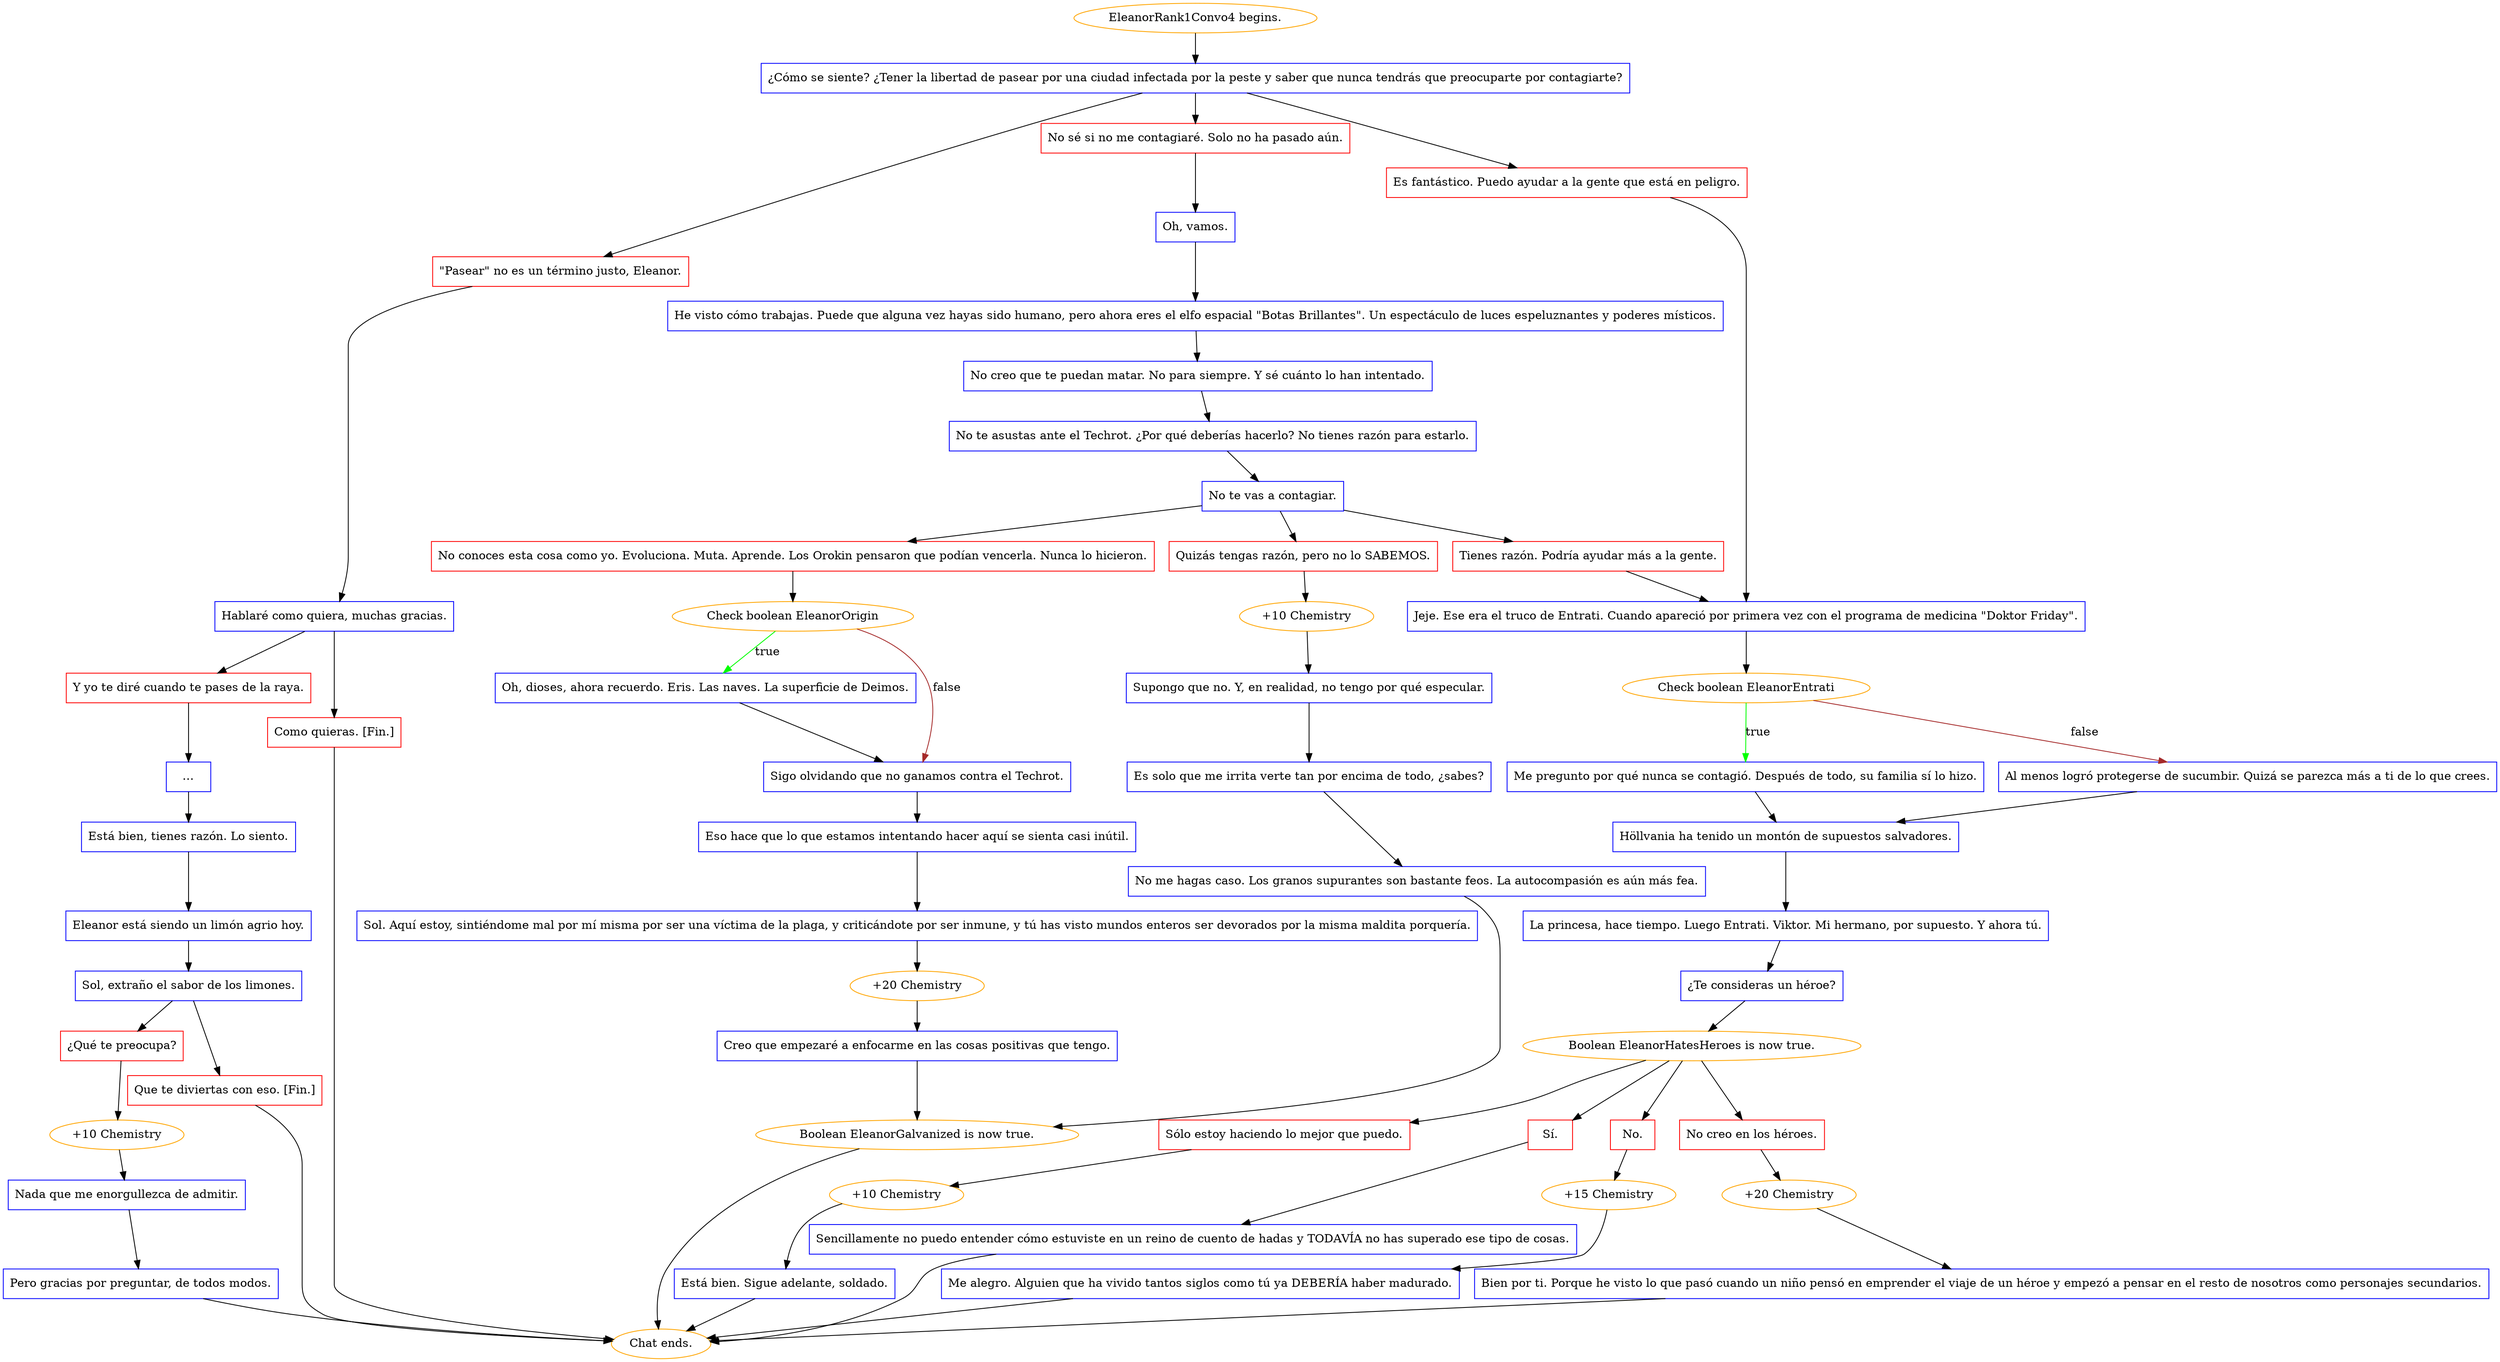digraph {
	"EleanorRank1Convo4 begins." [color=orange];
		"EleanorRank1Convo4 begins." -> j1250883659;
	j1250883659 [label="¿Cómo se siente? ¿Tener la libertad de pasear por una ciudad infectada por la peste y saber que nunca tendrás que preocuparte por contagiarte?",shape=box,color=blue];
		j1250883659 -> j897313194;
		j1250883659 -> j2367996631;
		j1250883659 -> j1051261743;
	j897313194 [label="\"Pasear\" no es un término justo, Eleanor.",shape=box,color=red];
		j897313194 -> j116851525;
	j2367996631 [label="No sé si no me contagiaré. Solo no ha pasado aún.",shape=box,color=red];
		j2367996631 -> j3616718150;
	j1051261743 [label="Es fantástico. Puedo ayudar a la gente que está en peligro.",shape=box,color=red];
		j1051261743 -> j2376974807;
	j116851525 [label="Hablaré como quiera, muchas gracias.",shape=box,color=blue];
		j116851525 -> j3791710;
		j116851525 -> j784141583;
	j3616718150 [label="Oh, vamos.",shape=box,color=blue];
		j3616718150 -> j2730369304;
	j2376974807 [label="Jeje. Ese era el truco de Entrati. Cuando apareció por primera vez con el programa de medicina \"Doktor Friday\".",shape=box,color=blue];
		j2376974807 -> j1926239255;
	j3791710 [label="Y yo te diré cuando te pases de la raya.",shape=box,color=red];
		j3791710 -> j1990823534;
	j784141583 [label="Como quieras. [Fin.]",shape=box,color=red];
		j784141583 -> "Chat ends.";
	j2730369304 [label="He visto cómo trabajas. Puede que alguna vez hayas sido humano, pero ahora eres el elfo espacial \"Botas Brillantes\". Un espectáculo de luces espeluznantes y poderes místicos.",shape=box,color=blue];
		j2730369304 -> j1219951849;
	j1926239255 [label="Check boolean EleanorEntrati",color=orange];
		j1926239255 -> j3188504671 [label=true,color=green];
		j1926239255 -> j10015493 [label=false,color=brown];
	j1990823534 [label="…",shape=box,color=blue];
		j1990823534 -> j4202587807;
	"Chat ends." [color=orange];
	j1219951849 [label="No creo que te puedan matar. No para siempre. Y sé cuánto lo han intentado.",shape=box,color=blue];
		j1219951849 -> j4129226933;
	j3188504671 [label="Me pregunto por qué nunca se contagió. Después de todo, su familia sí lo hizo.",shape=box,color=blue];
		j3188504671 -> j1377099758;
	j10015493 [label="Al menos logró protegerse de sucumbir. Quizá se parezca más a ti de lo que crees.",shape=box,color=blue];
		j10015493 -> j1377099758;
	j4202587807 [label="Está bien, tienes razón. Lo siento.",shape=box,color=blue];
		j4202587807 -> j3534623590;
	j4129226933 [label="No te asustas ante el Techrot. ¿Por qué deberías hacerlo? No tienes razón para estarlo.",shape=box,color=blue];
		j4129226933 -> j153666768;
	j1377099758 [label="Höllvania ha tenido un montón de supuestos salvadores.",shape=box,color=blue];
		j1377099758 -> j1753834799;
	j3534623590 [label="Eleanor está siendo un limón agrio hoy.",shape=box,color=blue];
		j3534623590 -> j2442393627;
	j153666768 [label="No te vas a contagiar.",shape=box,color=blue];
		j153666768 -> j1116863035;
		j153666768 -> j1101085244;
		j153666768 -> j2946789430;
	j1753834799 [label="La princesa, hace tiempo. Luego Entrati. Viktor. Mi hermano, por supuesto. Y ahora tú.",shape=box,color=blue];
		j1753834799 -> j506647248;
	j2442393627 [label="Sol, extraño el sabor de los limones.",shape=box,color=blue];
		j2442393627 -> j2929476862;
		j2442393627 -> j3062621778;
	j1116863035 [label="No conoces esta cosa como yo. Evoluciona. Muta. Aprende. Los Orokin pensaron que podían vencerla. Nunca lo hicieron.",shape=box,color=red];
		j1116863035 -> j456008439;
	j1101085244 [label="Quizás tengas razón, pero no lo SABEMOS.",shape=box,color=red];
		j1101085244 -> j3856879445;
	j2946789430 [label="Tienes razón. Podría ayudar más a la gente.",shape=box,color=red];
		j2946789430 -> j2376974807;
	j506647248 [label="¿Te consideras un héroe?",shape=box,color=blue];
		j506647248 -> j1421556286;
	j2929476862 [label="¿Qué te preocupa?",shape=box,color=red];
		j2929476862 -> j2450934494;
	j3062621778 [label="Que te diviertas con eso. [Fin.]",shape=box,color=red];
		j3062621778 -> "Chat ends.";
	j456008439 [label="Check boolean EleanorOrigin",color=orange];
		j456008439 -> j1722791636 [label=true,color=green];
		j456008439 -> j2265240545 [label=false,color=brown];
	j3856879445 [label="+10 Chemistry",color=orange];
		j3856879445 -> j1041394742;
	j1421556286 [label="Boolean EleanorHatesHeroes is now true.",color=orange];
		j1421556286 -> j3930114711;
		j1421556286 -> j2271289263;
		j1421556286 -> j665840903;
		j1421556286 -> j2389391995;
	j2450934494 [label="+10 Chemistry",color=orange];
		j2450934494 -> j3223333569;
	j1722791636 [label="Oh, dioses, ahora recuerdo. Eris. Las naves. La superficie de Deimos.",shape=box,color=blue];
		j1722791636 -> j2265240545;
	j2265240545 [label="Sigo olvidando que no ganamos contra el Techrot.",shape=box,color=blue];
		j2265240545 -> j2500469453;
	j1041394742 [label="Supongo que no. Y, en realidad, no tengo por qué especular.",shape=box,color=blue];
		j1041394742 -> j2337867844;
	j3930114711 [label="Sólo estoy haciendo lo mejor que puedo.",shape=box,color=red];
		j3930114711 -> j3999298931;
	j2271289263 [label="Sí.",shape=box,color=red];
		j2271289263 -> j2447519712;
	j665840903 [label="No.",shape=box,color=red];
		j665840903 -> j3406539314;
	j2389391995 [label="No creo en los héroes.",shape=box,color=red];
		j2389391995 -> j3608273903;
	j3223333569 [label="Nada que me enorgullezca de admitir.",shape=box,color=blue];
		j3223333569 -> j2119840570;
	j2500469453 [label="Eso hace que lo que estamos intentando hacer aquí se sienta casi inútil.",shape=box,color=blue];
		j2500469453 -> j231776728;
	j2337867844 [label="Es solo que me irrita verte tan por encima de todo, ¿sabes?",shape=box,color=blue];
		j2337867844 -> j1278891211;
	j3999298931 [label="+10 Chemistry",color=orange];
		j3999298931 -> j4259122549;
	j2447519712 [label="Sencillamente no puedo entender cómo estuviste en un reino de cuento de hadas y TODAVÍA no has superado ese tipo de cosas.",shape=box,color=blue];
		j2447519712 -> "Chat ends.";
	j3406539314 [label="+15 Chemistry",color=orange];
		j3406539314 -> j4064777816;
	j3608273903 [label="+20 Chemistry",color=orange];
		j3608273903 -> j1180395139;
	j2119840570 [label="Pero gracias por preguntar, de todos modos.",shape=box,color=blue];
		j2119840570 -> "Chat ends.";
	j231776728 [label="Sol. Aquí estoy, sintiéndome mal por mí misma por ser una víctima de la plaga, y criticándote por ser inmune, y tú has visto mundos enteros ser devorados por la misma maldita porquería.",shape=box,color=blue];
		j231776728 -> j675659499;
	j1278891211 [label="No me hagas caso. Los granos supurantes son bastante feos. La autocompasión es aún más fea.",shape=box,color=blue];
		j1278891211 -> j862889717;
	j4259122549 [label="Está bien. Sigue adelante, soldado.",shape=box,color=blue];
		j4259122549 -> "Chat ends.";
	j4064777816 [label="Me alegro. Alguien que ha vivido tantos siglos como tú ya DEBERÍA haber madurado.",shape=box,color=blue];
		j4064777816 -> "Chat ends.";
	j1180395139 [label="Bien por ti. Porque he visto lo que pasó cuando un niño pensó en emprender el viaje de un héroe y empezó a pensar en el resto de nosotros como personajes secundarios.",shape=box,color=blue];
		j1180395139 -> "Chat ends.";
	j675659499 [label="+20 Chemistry",color=orange];
		j675659499 -> j1237745479;
	j862889717 [label="Boolean EleanorGalvanized is now true.",color=orange];
		j862889717 -> "Chat ends.";
	j1237745479 [label="Creo que empezaré a enfocarme en las cosas positivas que tengo.",shape=box,color=blue];
		j1237745479 -> j862889717;
}